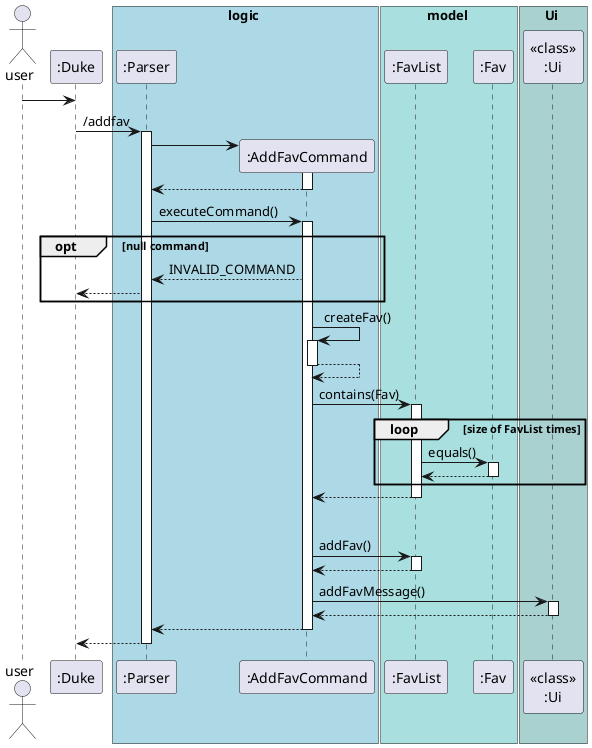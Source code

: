@startuml
actor user
participant ":Duke"
box logic #LightBlue
participant ":Parser"
participant ":AddFavCommand"
end box
box model #A9DFDF
participant ":FavList"
participant ":Fav"
end box
box Ui #A9D1D0
participant "<<class>>\n:Ui"
end box

user ->":Duke"
":Duke" -> ":Parser" : /addfav
activate ":Parser"
create ":AddFavCommand"
":Parser" -> ":AddFavCommand"
activate ":AddFavCommand"
":AddFavCommand" --> ":Parser"
deactivate ":AddFavCommand"
":Parser" -> ":AddFavCommand" : executeCommand()
activate ":AddFavCommand"
opt null command
    ":AddFavCommand" --> ":Parser" : INVALID_COMMAND
    ":Parser" --> ":Duke"
end
":AddFavCommand" -> ":AddFavCommand" : createFav()
activate ":AddFavCommand"

'alt description empty
'    create ":Fav"
'    ":AddFavCommand" -> ":Fav" : new Fav(command, command)
'     activate ":Fav"
'    ":Fav" --> ":AddFavCommand"
'    deactivate ":Fav"
'else description not empty
'    create ":Fav"
'    ":AddFavCommand" -> ":Fav" : new Fav(command, desc)
'     activate ":Fav"
'    ":Fav" --> ":AddFavCommand"
'    deactivate ":Fav"
'end

":AddFavCommand" --> ":AddFavCommand"
deactivate ":AddFavCommand"
":AddFavCommand" -> ":FavList" : contains(Fav)
activate ":FavList"

loop size of FavList times
    ":FavList" -> ":Fav" : equals()
     activate ":Fav" 
    ":Fav" --> ":FavList"
    deactivate ":Fav" 
end

":FavList" --> ":AddFavCommand"
deactivate ":FavList"
opt no duplicate Fav
    ":AddFavCommand" -> ":FavList" : addFav()
    activate ":FavList"
    ":FavList" --> ":AddFavCommand"
    deactivate ":FavList"
    ":AddFavCommand" -> "<<class>>\n:Ui" : addFavMessage()
    activate "<<class>>\n:Ui"
    "<<class>>\n:Ui" --> ":AddFavCommand"
    deactivate "<<class>>\n:Ui"
    ":AddFavCommand" --> ":Parser"
    deactivate ":AddFavCommand"
    ":Parser" --> ":Duke"
    deactivate ":Parser"


@enduml